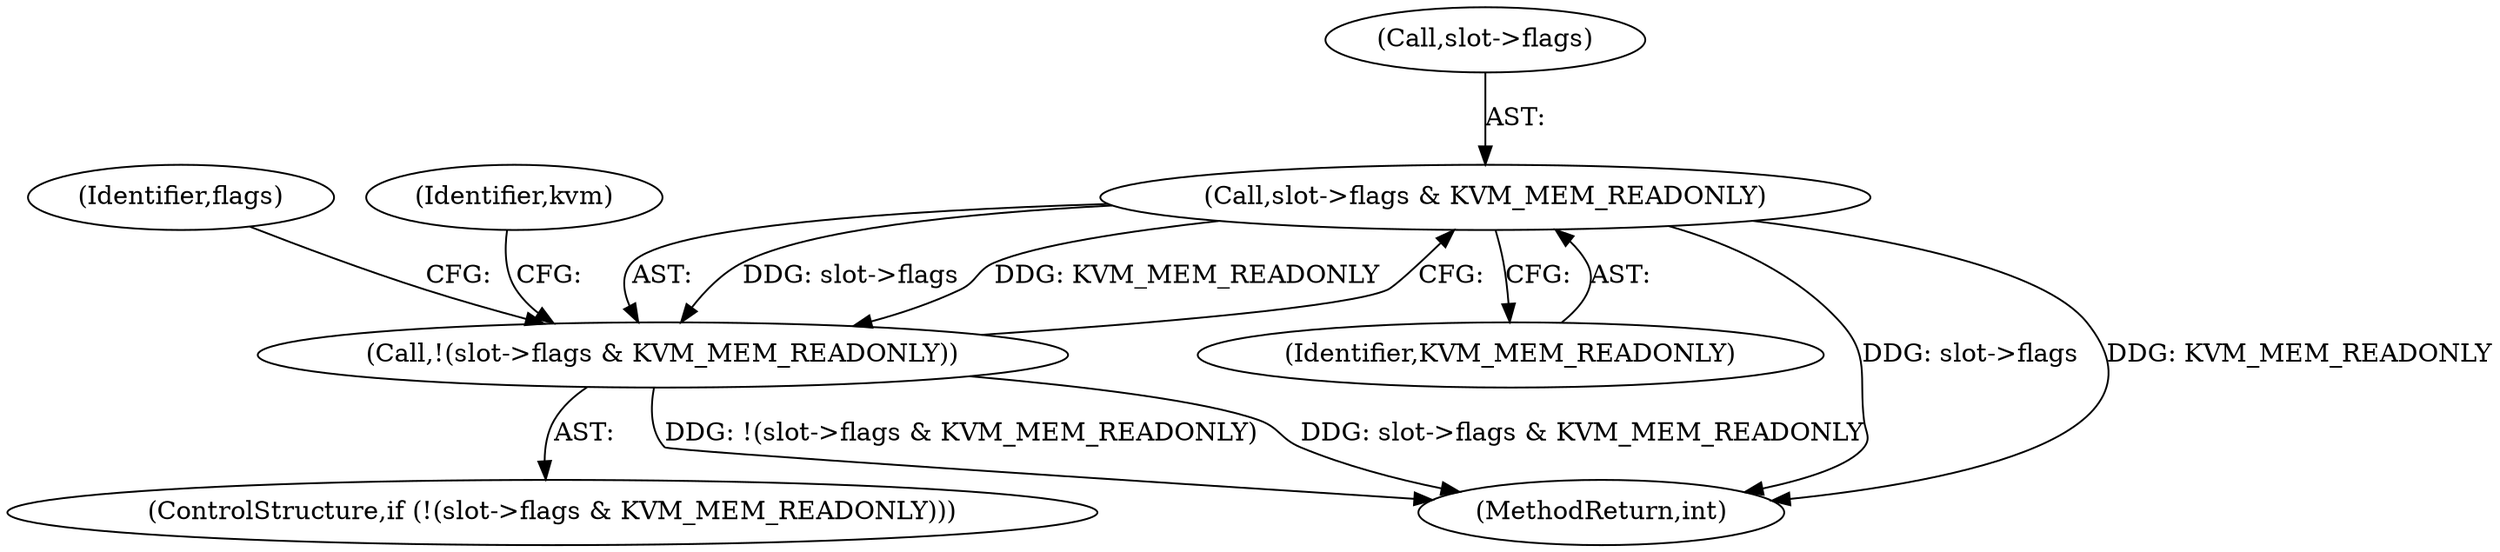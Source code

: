 digraph "0_linux_3d32e4dbe71374a6780eaf51d719d76f9a9bf22f@pointer" {
"1000150" [label="(Call,slot->flags & KVM_MEM_READONLY)"];
"1000149" [label="(Call,!(slot->flags & KVM_MEM_READONLY))"];
"1000150" [label="(Call,slot->flags & KVM_MEM_READONLY)"];
"1000149" [label="(Call,!(slot->flags & KVM_MEM_READONLY))"];
"1000151" [label="(Call,slot->flags)"];
"1000156" [label="(Identifier,flags)"];
"1000148" [label="(ControlStructure,if (!(slot->flags & KVM_MEM_READONLY)))"];
"1000154" [label="(Identifier,KVM_MEM_READONLY)"];
"1000162" [label="(Identifier,kvm)"];
"1000278" [label="(MethodReturn,int)"];
"1000150" -> "1000149"  [label="AST: "];
"1000150" -> "1000154"  [label="CFG: "];
"1000151" -> "1000150"  [label="AST: "];
"1000154" -> "1000150"  [label="AST: "];
"1000149" -> "1000150"  [label="CFG: "];
"1000150" -> "1000278"  [label="DDG: slot->flags"];
"1000150" -> "1000278"  [label="DDG: KVM_MEM_READONLY"];
"1000150" -> "1000149"  [label="DDG: slot->flags"];
"1000150" -> "1000149"  [label="DDG: KVM_MEM_READONLY"];
"1000149" -> "1000148"  [label="AST: "];
"1000156" -> "1000149"  [label="CFG: "];
"1000162" -> "1000149"  [label="CFG: "];
"1000149" -> "1000278"  [label="DDG: !(slot->flags & KVM_MEM_READONLY)"];
"1000149" -> "1000278"  [label="DDG: slot->flags & KVM_MEM_READONLY"];
}
